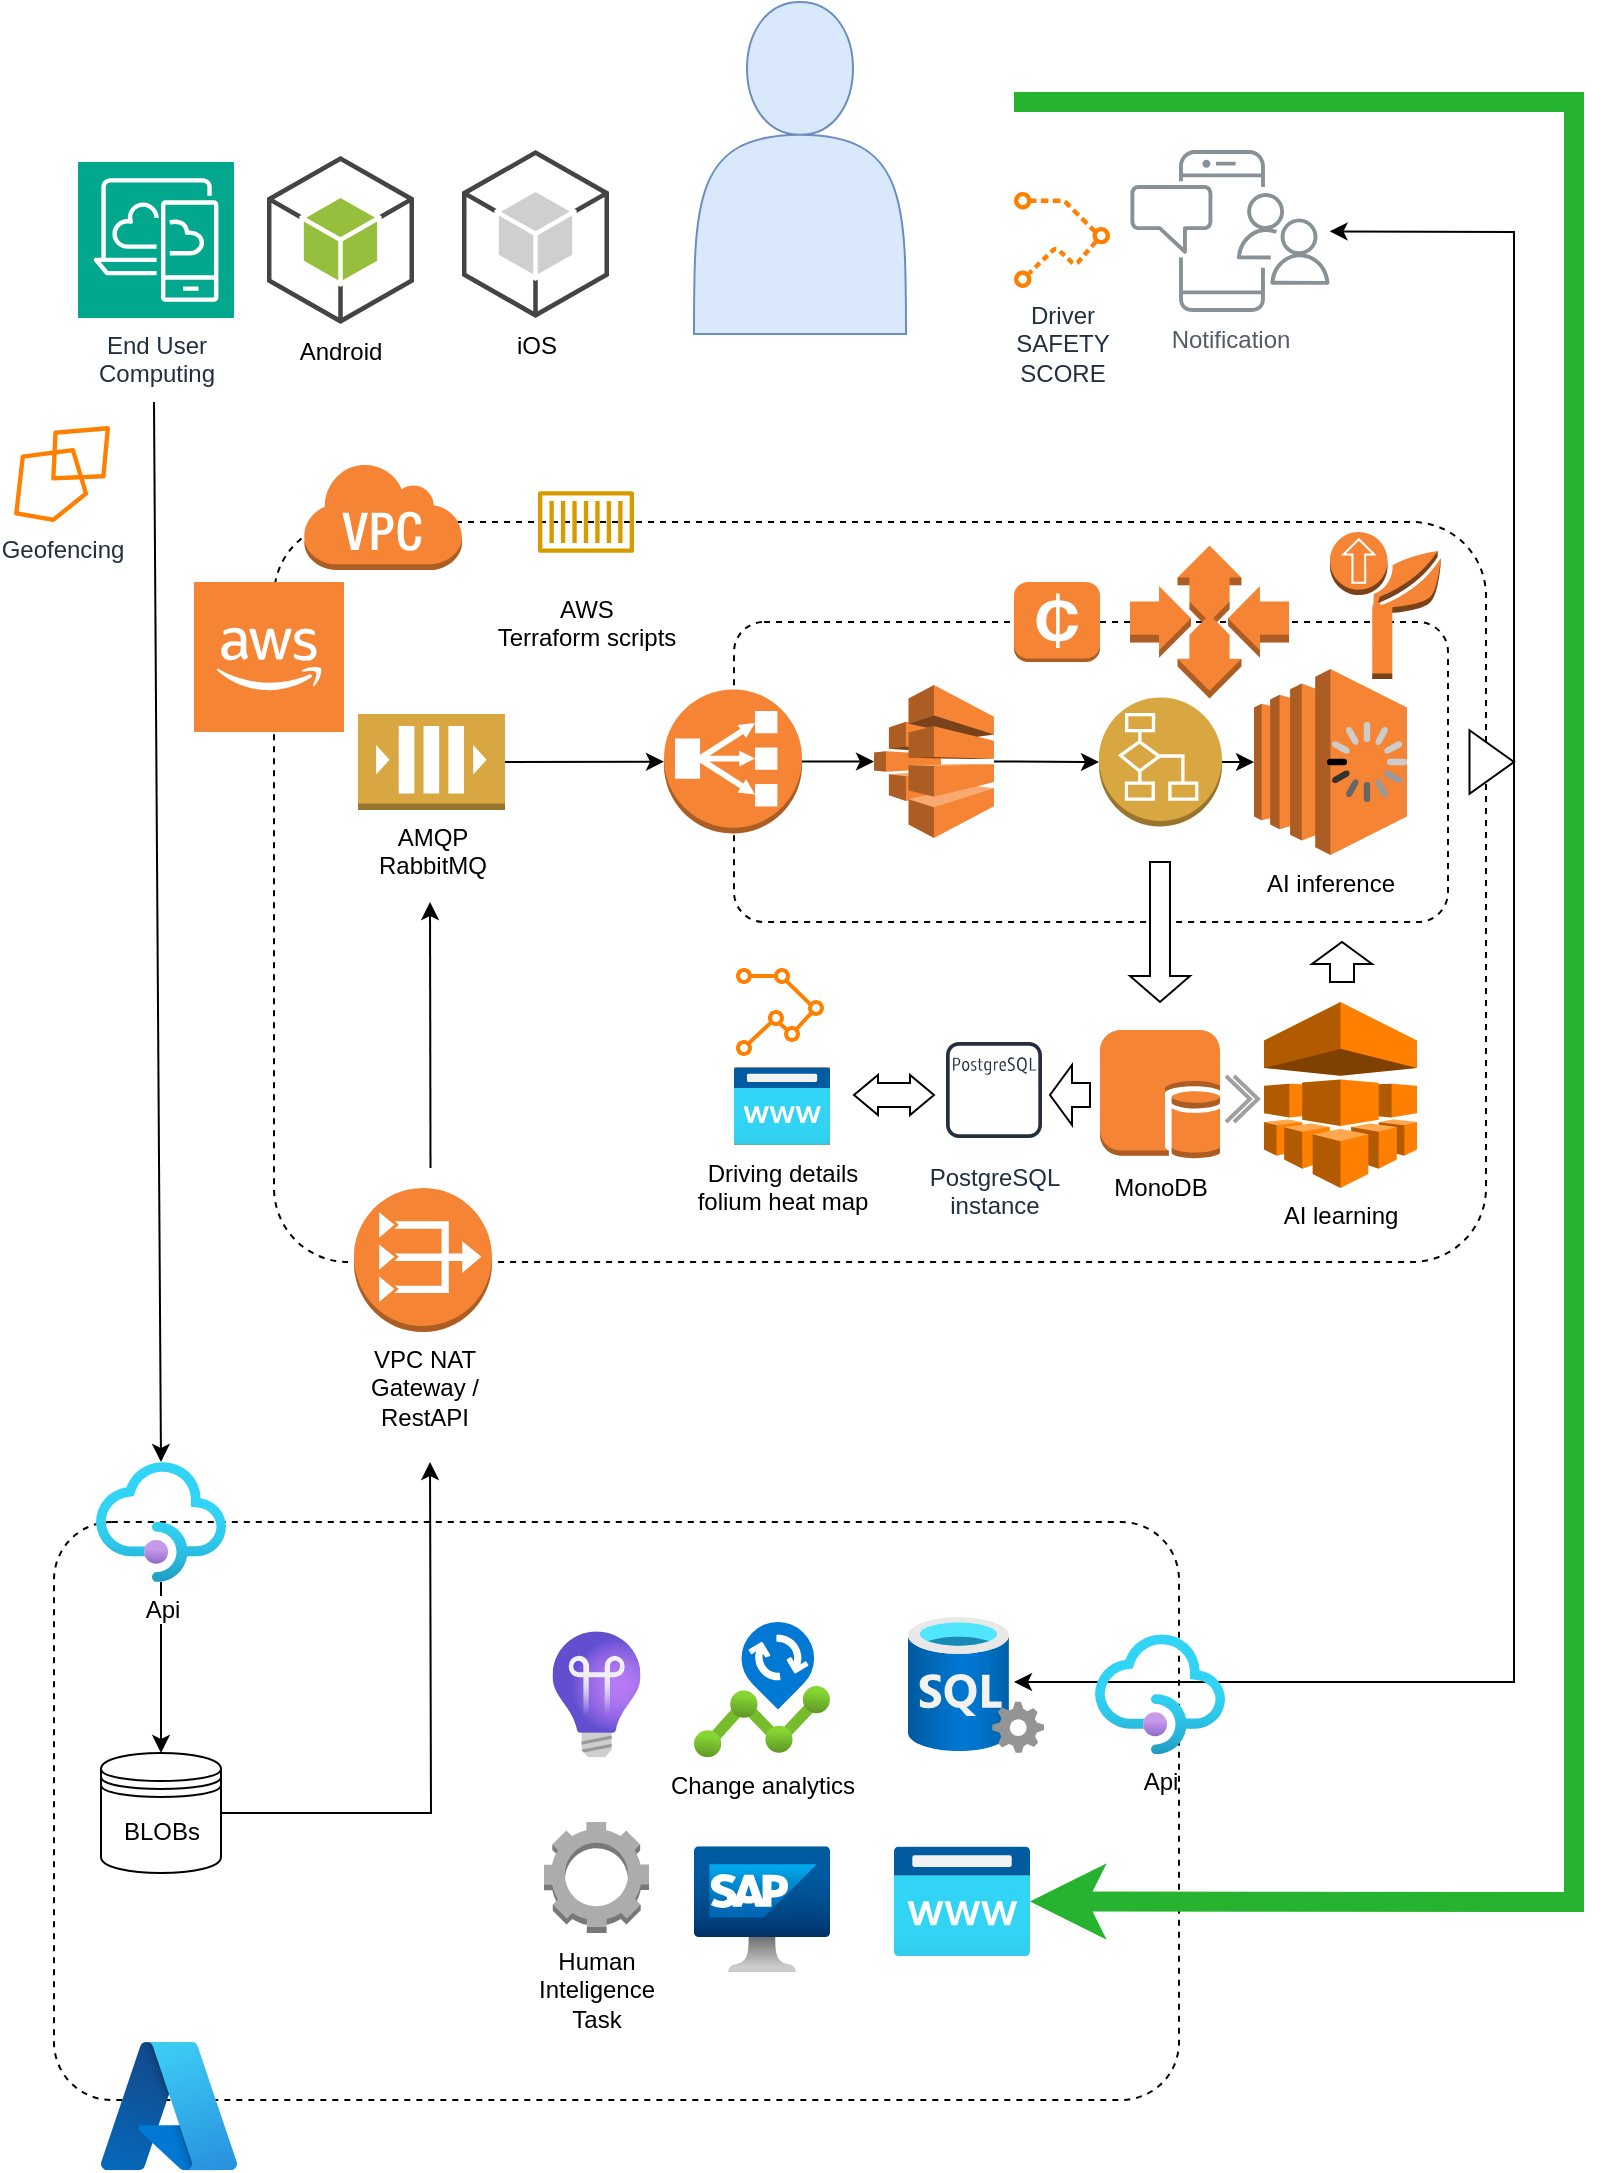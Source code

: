<mxfile version="23.1.7" type="github">
  <diagram name="Page-1" id="d5gRb7zunvB6BdZA_2YK">
    <mxGraphModel dx="3151" dy="1907" grid="1" gridSize="10" guides="1" tooltips="1" connect="1" arrows="1" fold="1" page="1" pageScale="1" pageWidth="827" pageHeight="1169" math="0" shadow="0">
      <root>
        <mxCell id="0" />
        <mxCell id="1" parent="0" />
        <mxCell id="Lab8qOJdTdPuYV9hf-uN-12" value="" style="rounded=1;fillColor=none;gradientColor=none;arcSize=10;dashed=1;" vertex="1" parent="1">
          <mxGeometry x="150" y="270" width="606" height="370" as="geometry" />
        </mxCell>
        <mxCell id="Lab8qOJdTdPuYV9hf-uN-41" value="" style="rounded=1;fillColor=none;gradientColor=none;arcSize=10;dashed=1;" vertex="1" parent="1">
          <mxGeometry x="40" y="770" width="562.5" height="289" as="geometry" />
        </mxCell>
        <mxCell id="Lab8qOJdTdPuYV9hf-uN-51" style="edgeStyle=orthogonalEdgeStyle;rounded=0;orthogonalLoop=1;jettySize=auto;html=1;exitX=1;exitY=0.5;exitDx=0;exitDy=0;" edge="1" parent="1" source="Lab8qOJdTdPuYV9hf-uN-1">
          <mxGeometry relative="1" as="geometry">
            <mxPoint x="228" y="740" as="targetPoint" />
          </mxGeometry>
        </mxCell>
        <mxCell id="Lab8qOJdTdPuYV9hf-uN-1" value="BLOBs" style="shape=datastore;whiteSpace=wrap;html=1;" vertex="1" parent="1">
          <mxGeometry x="63.5" y="885.5" width="60" height="60" as="geometry" />
        </mxCell>
        <mxCell id="Lab8qOJdTdPuYV9hf-uN-5" value="" style="endArrow=classic;html=1;rounded=0;entryX=0.5;entryY=0;entryDx=0;entryDy=0;" edge="1" parent="1" source="Lab8qOJdTdPuYV9hf-uN-39" target="Lab8qOJdTdPuYV9hf-uN-1">
          <mxGeometry width="50" height="50" relative="1" as="geometry">
            <mxPoint x="90" y="210" as="sourcePoint" />
            <mxPoint x="440" y="940" as="targetPoint" />
          </mxGeometry>
        </mxCell>
        <mxCell id="Lab8qOJdTdPuYV9hf-uN-8" value="" style="rounded=1;fillColor=none;gradientColor=none;arcSize=10;dashed=1;" vertex="1" parent="1">
          <mxGeometry x="380" y="320" width="357" height="150" as="geometry" />
        </mxCell>
        <mxCell id="Lab8qOJdTdPuYV9hf-uN-9" value="" style="outlineConnect=0;dashed=0;verticalLabelPosition=bottom;verticalAlign=top;align=center;html=1;shape=mxgraph.aws3.spot_instance;fillColor=#F58534;strokeColor=none;gradientColor=none;" vertex="1" parent="1">
          <mxGeometry x="520" y="300" width="43" height="40" as="geometry" />
        </mxCell>
        <mxCell id="Lab8qOJdTdPuYV9hf-uN-13" value="VPC NAT &lt;br&gt;Gateway /&lt;br&gt;RestAPI" style="outlineConnect=0;dashed=0;verticalLabelPosition=bottom;verticalAlign=top;align=center;html=1;shape=mxgraph.aws3.vpc_nat_gateway;fillColor=#F58534;gradientColor=none;" vertex="1" parent="1">
          <mxGeometry x="190" y="603" width="69" height="72" as="geometry" />
        </mxCell>
        <mxCell id="Lab8qOJdTdPuYV9hf-uN-14" value="MonoDB" style="outlineConnect=0;dashed=0;verticalLabelPosition=bottom;verticalAlign=top;align=center;html=1;shape=mxgraph.aws3.db_on_instance;fillColor=#F58534;gradientColor=none;" vertex="1" parent="1">
          <mxGeometry x="563" y="524" width="60" height="64.5" as="geometry" />
        </mxCell>
        <mxCell id="Lab8qOJdTdPuYV9hf-uN-15" value="" style="outlineConnect=0;dashed=0;verticalLabelPosition=bottom;verticalAlign=top;align=center;html=1;shape=mxgraph.aws3.auto_scaling;fillColor=#F58534;gradientColor=none;" vertex="1" parent="1">
          <mxGeometry x="578" y="281.75" width="79.5" height="76.5" as="geometry" />
        </mxCell>
        <mxCell id="Lab8qOJdTdPuYV9hf-uN-19" value="AI inference" style="outlineConnect=0;dashed=0;verticalLabelPosition=bottom;verticalAlign=top;align=center;html=1;shape=mxgraph.aws3.ec2;fillColor=#F58534;gradientColor=none;" vertex="1" parent="1">
          <mxGeometry x="640" y="343.5" width="76.5" height="93" as="geometry" />
        </mxCell>
        <mxCell id="Lab8qOJdTdPuYV9hf-uN-20" value="" style="outlineConnect=0;dashed=0;verticalLabelPosition=bottom;verticalAlign=top;align=center;html=1;shape=mxgraph.aws3.deployment;fillColor=#F58534;gradientColor=none;" vertex="1" parent="1">
          <mxGeometry x="678" y="275" width="55.5" height="73.5" as="geometry" />
        </mxCell>
        <mxCell id="Lab8qOJdTdPuYV9hf-uN-25" value="&lt;div style=&quot;&quot;&gt;AMQP&lt;/div&gt;&lt;div style=&quot;&quot;&gt;RabbitMQ&lt;/div&gt;" style="outlineConnect=0;dashed=0;verticalLabelPosition=bottom;verticalAlign=top;align=center;html=1;shape=mxgraph.aws3.queue;fillColor=#D9A741;gradientColor=none;" vertex="1" parent="1">
          <mxGeometry x="192" y="366" width="73.5" height="48" as="geometry" />
        </mxCell>
        <mxCell id="Lab8qOJdTdPuYV9hf-uN-29" value="Android" style="outlineConnect=0;dashed=0;verticalLabelPosition=bottom;verticalAlign=top;align=center;html=1;shape=mxgraph.aws3.android;fillColor=#96BF3D;gradientColor=none;" vertex="1" parent="1">
          <mxGeometry x="146.5" y="87" width="73.5" height="84" as="geometry" />
        </mxCell>
        <mxCell id="Lab8qOJdTdPuYV9hf-uN-30" value="iOS" style="outlineConnect=0;dashed=0;verticalLabelPosition=bottom;verticalAlign=top;align=center;html=1;shape=mxgraph.aws3.android;fillColor=#CFCFCF;gradientColor=none;" vertex="1" parent="1">
          <mxGeometry x="244" y="84" width="73.5" height="84" as="geometry" />
        </mxCell>
        <mxCell id="Lab8qOJdTdPuYV9hf-uN-31" value="Notification" style="sketch=0;outlineConnect=0;gradientColor=none;fontColor=#545B64;strokeColor=none;fillColor=#879196;dashed=0;verticalLabelPosition=bottom;verticalAlign=top;align=center;html=1;fontSize=12;fontStyle=0;aspect=fixed;shape=mxgraph.aws4.illustration_notification;pointerEvents=1" vertex="1" parent="1">
          <mxGeometry x="578" y="84" width="100" height="81" as="geometry" />
        </mxCell>
        <mxCell id="Lab8qOJdTdPuYV9hf-uN-35" value="Human&lt;br&gt;Inteligence &lt;br&gt;Task" style="outlineConnect=0;dashed=0;verticalLabelPosition=bottom;verticalAlign=top;align=center;html=1;shape=mxgraph.aws3.human_intelligence_tasks_hit;fillColor=#ACACAC;gradientColor=none;" vertex="1" parent="1">
          <mxGeometry x="285" y="920" width="52.5" height="55.5" as="geometry" />
        </mxCell>
        <mxCell id="Lab8qOJdTdPuYV9hf-uN-36" value="End User &lt;br&gt;Computing" style="sketch=0;points=[[0,0,0],[0.25,0,0],[0.5,0,0],[0.75,0,0],[1,0,0],[0,1,0],[0.25,1,0],[0.5,1,0],[0.75,1,0],[1,1,0],[0,0.25,0],[0,0.5,0],[0,0.75,0],[1,0.25,0],[1,0.5,0],[1,0.75,0]];outlineConnect=0;fontColor=#232F3E;fillColor=#01A88D;strokeColor=#ffffff;dashed=0;verticalLabelPosition=bottom;verticalAlign=top;align=center;html=1;fontSize=12;fontStyle=0;aspect=fixed;shape=mxgraph.aws4.resourceIcon;resIcon=mxgraph.aws4.desktop_and_app_streaming;" vertex="1" parent="1">
          <mxGeometry x="52" y="90" width="78" height="78" as="geometry" />
        </mxCell>
        <mxCell id="Lab8qOJdTdPuYV9hf-uN-37" value="" style="image;aspect=fixed;html=1;points=[];align=center;fontSize=12;image=img/lib/azure2/devops/Application_Insights.svg;" vertex="1" parent="1">
          <mxGeometry x="289.25" y="824.68" width="44" height="63" as="geometry" />
        </mxCell>
        <mxCell id="Lab8qOJdTdPuYV9hf-uN-38" value="Change analytics" style="image;aspect=fixed;html=1;points=[];align=center;fontSize=12;image=img/lib/azure2/devops/Change_Analysis.svg;" vertex="1" parent="1">
          <mxGeometry x="360" y="820.0" width="68" height="67.68" as="geometry" />
        </mxCell>
        <mxCell id="Lab8qOJdTdPuYV9hf-uN-40" value="" style="image;aspect=fixed;html=1;points=[];align=center;fontSize=12;image=img/lib/azure2/other/Azure_A.svg;" vertex="1" parent="1">
          <mxGeometry x="63.5" y="1030" width="68" height="64.12" as="geometry" />
        </mxCell>
        <mxCell id="Lab8qOJdTdPuYV9hf-uN-42" value="" style="image;aspect=fixed;html=1;points=[];align=center;fontSize=12;image=img/lib/azure2/other/Virtual_Instance_for_SAP.svg;" vertex="1" parent="1">
          <mxGeometry x="360" y="932.16" width="68" height="62.84" as="geometry" />
        </mxCell>
        <mxCell id="Lab8qOJdTdPuYV9hf-uN-44" value="" style="shape=actor;whiteSpace=wrap;html=1;fillColor=#dae8fc;strokeColor=#6c8ebf;" vertex="1" parent="1">
          <mxGeometry x="360" y="10" width="106" height="166" as="geometry" />
        </mxCell>
        <mxCell id="Lab8qOJdTdPuYV9hf-uN-45" value="AI learning" style="outlineConnect=0;dashed=0;verticalLabelPosition=bottom;verticalAlign=top;align=center;html=1;shape=mxgraph.aws3.machine_learning;fillColor=#FF8000;strokeColor=#d79b00;" vertex="1" parent="1">
          <mxGeometry x="645" y="510" width="76.5" height="93" as="geometry" />
        </mxCell>
        <mxCell id="Lab8qOJdTdPuYV9hf-uN-46" value="" style="image;aspect=fixed;html=1;points=[];align=center;fontSize=12;image=img/lib/azure2/app_services/App_Service_Domains.svg;" vertex="1" parent="1">
          <mxGeometry x="460" y="932.16" width="68" height="55.0" as="geometry" />
        </mxCell>
        <mxCell id="Lab8qOJdTdPuYV9hf-uN-47" value="" style="endArrow=classic;html=1;rounded=0;entryX=0.5;entryY=0;entryDx=0;entryDy=0;" edge="1" parent="1" target="Lab8qOJdTdPuYV9hf-uN-39">
          <mxGeometry width="50" height="50" relative="1" as="geometry">
            <mxPoint x="90" y="210" as="sourcePoint" />
            <mxPoint x="91" y="810" as="targetPoint" />
          </mxGeometry>
        </mxCell>
        <mxCell id="Lab8qOJdTdPuYV9hf-uN-39" value="Api" style="image;aspect=fixed;html=1;points=[];align=center;fontSize=12;image=img/lib/azure2/app_services/API_Management_Services.svg;" vertex="1" parent="1">
          <mxGeometry x="61" y="740" width="65" height="60" as="geometry" />
        </mxCell>
        <mxCell id="Lab8qOJdTdPuYV9hf-uN-53" value="" style="shape=singleArrow;direction=south;whiteSpace=wrap;html=1;rotation=-180;arrowWidth=0.4;arrowSize=0.55;" vertex="1" parent="1">
          <mxGeometry x="669" y="480" width="30" height="20" as="geometry" />
        </mxCell>
        <mxCell id="Lab8qOJdTdPuYV9hf-uN-54" value="" style="endArrow=classic;html=1;rounded=0;exitX=0.5;exitY=0;exitDx=0;exitDy=0;exitPerimeter=0;" edge="1" parent="1">
          <mxGeometry width="50" height="50" relative="1" as="geometry">
            <mxPoint x="228.25" y="593" as="sourcePoint" />
            <mxPoint x="228" y="460" as="targetPoint" />
          </mxGeometry>
        </mxCell>
        <mxCell id="Lab8qOJdTdPuYV9hf-uN-56" value="" style="endArrow=classic;html=1;rounded=0;exitX=1;exitY=0.5;exitDx=0;exitDy=0;exitPerimeter=0;entryX=0;entryY=0.5;entryDx=0;entryDy=0;entryPerimeter=0;" edge="1" parent="1" source="Lab8qOJdTdPuYV9hf-uN-17" target="Lab8qOJdTdPuYV9hf-uN-75">
          <mxGeometry width="50" height="50" relative="1" as="geometry">
            <mxPoint x="238.25" y="603" as="sourcePoint" />
            <mxPoint x="440" y="390" as="targetPoint" />
          </mxGeometry>
        </mxCell>
        <mxCell id="Lab8qOJdTdPuYV9hf-uN-59" value="" style="endArrow=classic;html=1;rounded=0;exitX=1;exitY=0.5;exitDx=0;exitDy=0;" edge="1" parent="1" source="Lab8qOJdTdPuYV9hf-uN-64">
          <mxGeometry width="50" height="50" relative="1" as="geometry">
            <mxPoint x="760" y="400" as="sourcePoint" />
            <mxPoint x="520" y="850" as="targetPoint" />
            <Array as="points">
              <mxPoint x="770" y="850" />
            </Array>
          </mxGeometry>
        </mxCell>
        <mxCell id="Lab8qOJdTdPuYV9hf-uN-60" value="Api" style="image;aspect=fixed;html=1;points=[];align=center;fontSize=12;image=img/lib/azure2/app_services/API_Management_Services.svg;" vertex="1" parent="1">
          <mxGeometry x="560.5" y="826.18" width="65" height="60" as="geometry" />
        </mxCell>
        <mxCell id="Lab8qOJdTdPuYV9hf-uN-61" value="" style="endArrow=classic;html=1;rounded=0;exitX=1;exitY=0.5;exitDx=0;exitDy=0;" edge="1" parent="1" source="Lab8qOJdTdPuYV9hf-uN-64" target="Lab8qOJdTdPuYV9hf-uN-31">
          <mxGeometry width="50" height="50" relative="1" as="geometry">
            <mxPoint x="770" y="400" as="sourcePoint" />
            <mxPoint x="530" y="860" as="targetPoint" />
            <Array as="points">
              <mxPoint x="770" y="125" />
            </Array>
          </mxGeometry>
        </mxCell>
        <mxCell id="Lab8qOJdTdPuYV9hf-uN-64" value="" style="triangle;whiteSpace=wrap;html=1;" vertex="1" parent="1">
          <mxGeometry x="747.75" y="374.13" width="22.25" height="31.75" as="geometry" />
        </mxCell>
        <mxCell id="Lab8qOJdTdPuYV9hf-uN-65" value="AWS &lt;br&gt;Terraform scripts" style="sketch=0;outlineConnect=0;strokeColor=#d79b00;fillColor=none;dashed=0;verticalLabelPosition=bottom;verticalAlign=top;align=center;html=1;fontSize=12;fontStyle=0;aspect=fixed;shape=mxgraph.aws4.resourceIcon;resIcon=mxgraph.aws4.container_1;" vertex="1" parent="1">
          <mxGeometry x="276" y="240" width="60" height="60" as="geometry" />
        </mxCell>
        <mxCell id="Lab8qOJdTdPuYV9hf-uN-66" value="PostgreSQL&#xa;instance" style="sketch=0;outlineConnect=0;fontColor=#232F3E;gradientColor=none;strokeColor=#232F3E;fillColor=#ffffff;dashed=0;verticalLabelPosition=bottom;verticalAlign=top;align=center;html=1;fontSize=12;fontStyle=0;aspect=fixed;shape=mxgraph.aws4.resourceIcon;resIcon=mxgraph.aws4.postgresql_instance;" vertex="1" parent="1">
          <mxGeometry x="480" y="524.0" width="60" height="60" as="geometry" />
        </mxCell>
        <mxCell id="Lab8qOJdTdPuYV9hf-uN-67" value="" style="image;aspect=fixed;html=1;points=[];align=center;fontSize=12;image=img/lib/azure2/databases/SQL_Server.svg;" vertex="1" parent="1">
          <mxGeometry x="467" y="817.5" width="68" height="68" as="geometry" />
        </mxCell>
        <mxCell id="Lab8qOJdTdPuYV9hf-uN-68" value="" style="endArrow=classic;html=1;rounded=0;fillColor=#d5e8d4;strokeColor=#26B32F;strokeWidth=10;" edge="1" parent="1" target="Lab8qOJdTdPuYV9hf-uN-46">
          <mxGeometry width="50" height="50" relative="1" as="geometry">
            <mxPoint x="520" y="60" as="sourcePoint" />
            <mxPoint x="688" y="135" as="targetPoint" />
            <Array as="points">
              <mxPoint x="800" y="60" />
              <mxPoint x="800" y="960" />
            </Array>
          </mxGeometry>
        </mxCell>
        <mxCell id="Lab8qOJdTdPuYV9hf-uN-69" value="Driver &lt;br&gt;SAFETY &lt;br&gt;SCORE" style="sketch=0;outlineConnect=0;fontColor=#232F3E;gradientColor=none;fillColor=#FF8000;strokeColor=none;dashed=0;verticalLabelPosition=bottom;verticalAlign=top;align=center;html=1;fontSize=12;fontStyle=0;aspect=fixed;shape=mxgraph.aws4.location_service_routes;" vertex="1" parent="1">
          <mxGeometry x="520" y="105" width="48" height="48" as="geometry" />
        </mxCell>
        <mxCell id="Lab8qOJdTdPuYV9hf-uN-70" value="Geofencing" style="sketch=0;outlineConnect=0;fontColor=#232F3E;gradientColor=none;fillColor=#FF8000;strokeColor=none;dashed=0;verticalLabelPosition=bottom;verticalAlign=top;align=center;html=1;fontSize=12;fontStyle=0;aspect=fixed;shape=mxgraph.aws4.location_service_geofence;" vertex="1" parent="1">
          <mxGeometry x="20" y="222" width="48" height="48" as="geometry" />
        </mxCell>
        <mxCell id="Lab8qOJdTdPuYV9hf-uN-71" value="Driving details&lt;br&gt;folium heat map" style="image;aspect=fixed;html=1;points=[];align=center;fontSize=12;image=img/lib/azure2/app_services/App_Service_Domains.svg;imageBackground=#ff6a00;fillStyle=solid;" vertex="1" parent="1">
          <mxGeometry x="380" y="542.68" width="48" height="38.82" as="geometry" />
        </mxCell>
        <mxCell id="Lab8qOJdTdPuYV9hf-uN-72" value="" style="sketch=0;outlineConnect=0;fontColor=#232F3E;gradientColor=none;fillColor=#FF8000;strokeColor=none;dashed=0;verticalLabelPosition=bottom;verticalAlign=top;align=center;html=1;fontSize=12;fontStyle=0;aspect=fixed;shape=mxgraph.aws4.location_service_track;" vertex="1" parent="1">
          <mxGeometry x="381" y="493" width="44" height="44" as="geometry" />
        </mxCell>
        <mxCell id="Lab8qOJdTdPuYV9hf-uN-73" value="" style="html=1;shadow=0;dashed=0;align=center;verticalAlign=middle;shape=mxgraph.arrows2.twoWayArrow;dy=0.4;dx=12;" vertex="1" parent="1">
          <mxGeometry x="440" y="546.5" width="40" height="20" as="geometry" />
        </mxCell>
        <mxCell id="Lab8qOJdTdPuYV9hf-uN-74" value="" style="html=1;verticalLabelPosition=bottom;labelBackgroundColor=#ffffff;verticalAlign=top;shadow=0;dashed=0;strokeWidth=2;shape=mxgraph.ios7.misc.loading_circle;" vertex="1" parent="1">
          <mxGeometry x="676.5" y="370.01" width="40" height="40" as="geometry" />
        </mxCell>
        <mxCell id="Lab8qOJdTdPuYV9hf-uN-75" value="" style="outlineConnect=0;dashed=0;verticalLabelPosition=bottom;verticalAlign=top;align=center;html=1;shape=mxgraph.aws3.batch;fillColor=#F58534;gradientColor=none;" vertex="1" parent="1">
          <mxGeometry x="450" y="351.5" width="60" height="76.49" as="geometry" />
        </mxCell>
        <mxCell id="Lab8qOJdTdPuYV9hf-uN-77" value="" style="endArrow=classic;html=1;rounded=0;exitX=1;exitY=0.5;exitDx=0;exitDy=0;exitPerimeter=0;" edge="1" parent="1" source="Lab8qOJdTdPuYV9hf-uN-25" target="Lab8qOJdTdPuYV9hf-uN-17">
          <mxGeometry width="50" height="50" relative="1" as="geometry">
            <mxPoint x="266" y="390" as="sourcePoint" />
            <mxPoint x="440" y="390" as="targetPoint" />
          </mxGeometry>
        </mxCell>
        <mxCell id="Lab8qOJdTdPuYV9hf-uN-17" value="" style="outlineConnect=0;dashed=0;verticalLabelPosition=bottom;verticalAlign=top;align=center;html=1;shape=mxgraph.aws3.classic_load_balancer;fillColor=#F58534;gradientColor=none;" vertex="1" parent="1">
          <mxGeometry x="345" y="353.75" width="69" height="72" as="geometry" />
        </mxCell>
        <mxCell id="Lab8qOJdTdPuYV9hf-uN-80" value="" style="endArrow=classic;html=1;rounded=0;exitX=1;exitY=0.5;exitDx=0;exitDy=0;exitPerimeter=0;entryX=0;entryY=0.5;entryDx=0;entryDy=0;entryPerimeter=0;" edge="1" parent="1" source="Lab8qOJdTdPuYV9hf-uN-84" target="Lab8qOJdTdPuYV9hf-uN-19">
          <mxGeometry width="50" height="50" relative="1" as="geometry">
            <mxPoint x="424" y="398" as="sourcePoint" />
            <mxPoint x="460" y="398" as="targetPoint" />
          </mxGeometry>
        </mxCell>
        <mxCell id="Lab8qOJdTdPuYV9hf-uN-81" value="" style="shape=singleArrow;direction=south;whiteSpace=wrap;html=1;rotation=0;arrowWidth=0.333;arrowSize=0.186;" vertex="1" parent="1">
          <mxGeometry x="578" y="440" width="30" height="70" as="geometry" />
        </mxCell>
        <mxCell id="Lab8qOJdTdPuYV9hf-uN-82" value="" style="shape=singleArrow;direction=south;whiteSpace=wrap;html=1;rotation=90;arrowWidth=0.4;arrowSize=0.55;" vertex="1" parent="1">
          <mxGeometry x="533" y="546.5" width="30" height="20" as="geometry" />
        </mxCell>
        <mxCell id="Lab8qOJdTdPuYV9hf-uN-83" value="" style="html=1;verticalLabelPosition=bottom;labelBackgroundColor=#ffffff;verticalAlign=top;shadow=0;dashed=0;strokeWidth=2;shape=mxgraph.ios7.misc.more_2;strokeColor=#a0a0a0;" vertex="1" parent="1">
          <mxGeometry x="626" y="547" width="16" height="23" as="geometry" />
        </mxCell>
        <mxCell id="Lab8qOJdTdPuYV9hf-uN-85" value="" style="endArrow=classic;html=1;rounded=0;exitX=1;exitY=0.5;exitDx=0;exitDy=0;exitPerimeter=0;entryX=0;entryY=0.5;entryDx=0;entryDy=0;entryPerimeter=0;" edge="1" parent="1" source="Lab8qOJdTdPuYV9hf-uN-75" target="Lab8qOJdTdPuYV9hf-uN-84">
          <mxGeometry width="50" height="50" relative="1" as="geometry">
            <mxPoint x="510" y="388" as="sourcePoint" />
            <mxPoint x="640" y="390" as="targetPoint" />
          </mxGeometry>
        </mxCell>
        <mxCell id="Lab8qOJdTdPuYV9hf-uN-84" value="" style="outlineConnect=0;dashed=0;verticalLabelPosition=bottom;verticalAlign=top;align=center;html=1;shape=mxgraph.aws3.decider;fillColor=#D9A741;gradientColor=none;" vertex="1" parent="1">
          <mxGeometry x="562.5" y="357.76" width="61.5" height="64.5" as="geometry" />
        </mxCell>
        <mxCell id="Lab8qOJdTdPuYV9hf-uN-86" value="" style="outlineConnect=0;dashed=0;verticalLabelPosition=bottom;verticalAlign=top;align=center;html=1;shape=mxgraph.aws3.cloud_2;fillColor=#F58534;gradientColor=none;" vertex="1" parent="1">
          <mxGeometry x="110" y="300" width="75" height="75" as="geometry" />
        </mxCell>
        <mxCell id="Lab8qOJdTdPuYV9hf-uN-87" value="" style="outlineConnect=0;dashed=0;verticalLabelPosition=bottom;verticalAlign=top;align=center;html=1;shape=mxgraph.aws3.virtual_private_cloud;fillColor=#F58534;gradientColor=none;" vertex="1" parent="1">
          <mxGeometry x="164.5" y="240" width="79.5" height="54" as="geometry" />
        </mxCell>
      </root>
    </mxGraphModel>
  </diagram>
</mxfile>
